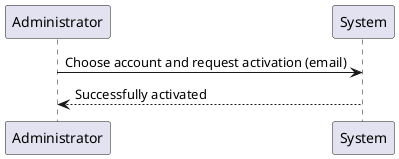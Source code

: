 @startuml
'https://plantuml.com/sequence-diagram

Administrator -> System: Choose account and request activation (email)
Administrator <-- System: Successfully activated

@enduml